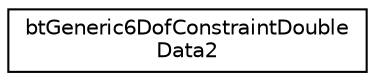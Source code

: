 digraph "Graphical Class Hierarchy"
{
  edge [fontname="Helvetica",fontsize="10",labelfontname="Helvetica",labelfontsize="10"];
  node [fontname="Helvetica",fontsize="10",shape=record];
  rankdir="LR";
  Node1 [label="btGeneric6DofConstraintDouble\lData2",height=0.2,width=0.4,color="black", fillcolor="white", style="filled",URL="$structbt_generic6_dof_constraint_double_data2.html"];
}
